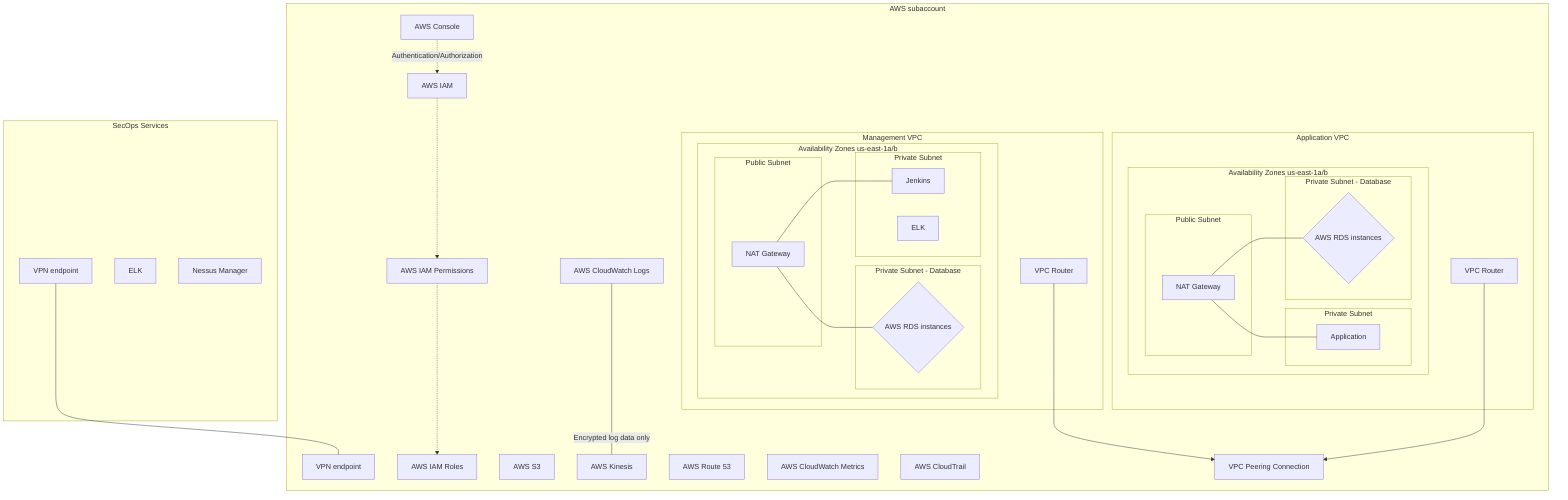 %% title: Architecture Option A
%% description: DevSecOps high level architecture Option A
graph TD
  subgraph SecOps Services
    secops-endpoint["VPN endpoint"]
    secops-elk["ELK"]
    secops-nessusmanager["Nessus Manager"]
  end
  subgraph AWS subaccount
    vpn-endpoint["VPN endpoint"]
    iam["AWS IAM"]
    iam-perms["AWS IAM Permissions"]
    iam-roles["AWS IAM Roles"]
    aws-console["AWS Console"]
    s3["AWS S3"]
    kinesis["AWS Kinesis"]
    route53["AWS Route 53"]
    cloudwatch["AWS CloudWatch Metrics"]
    cloudwatch-logs["AWS CloudWatch Logs"]
    cloudtrail["AWS CloudTrail"]
    subgraph Application VPC
      subgraph Availability Zones us-east-1a/b
        subgraph Public Subnet
          app-nat["NAT Gateway"]
        end
        subgraph Private Subnet
          app-app["Application"]
        end
        subgraph Private Subnet - Database
          app-rds{"AWS RDS instances"}
        end
      end
      vpc-router-apps["VPC Router"]
    end
    vpc-peering["VPC Peering Connection"]
    subgraph Management VPC
      vpc-router-mgmt["VPC Router"]
      subgraph Availability Zones us-east-1a/b
        subgraph Public Subnet
          mgmt-nat["NAT Gateway"]
        end
        subgraph Private Subnet - Database
          mgmt-rds{"AWS RDS instances"}
        end
        subgraph Private Subnet
          mgmt-jenkins["Jenkins"]
          mgmt-elk["ELK"]
        end
      end
    end
  end

  secops-endpoint---vpn-endpoint

  cloudwatch-logs-- Encrypted log data only --- kinesis

  aws-console-."Authentication/Authorization".->iam
  iam-.->iam-perms
  iam-perms-.->iam-roles

  vpc-router-mgmt-->vpc-peering
  vpc-router-apps-->vpc-peering

  app-nat---app-app
  app-nat---app-rds

  mgmt-nat---mgmt-rds
  mgmt-nat---mgmt-jenkins